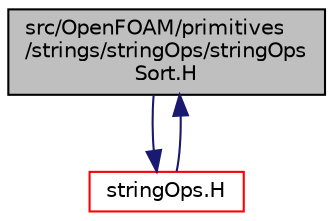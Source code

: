 digraph "src/OpenFOAM/primitives/strings/stringOps/stringOpsSort.H"
{
  bgcolor="transparent";
  edge [fontname="Helvetica",fontsize="10",labelfontname="Helvetica",labelfontsize="10"];
  node [fontname="Helvetica",fontsize="10",shape=record];
  Node1 [label="src/OpenFOAM/primitives\l/strings/stringOps/stringOps\lSort.H",height=0.2,width=0.4,color="black", fillcolor="grey75", style="filled" fontcolor="black"];
  Node1 -> Node2 [color="midnightblue",fontsize="10",style="solid",fontname="Helvetica"];
  Node2 [label="stringOps.H",height=0.2,width=0.4,color="red",URL="$stringOps_8H.html"];
  Node2 -> Node1 [color="midnightblue",fontsize="10",style="solid",fontname="Helvetica"];
}
